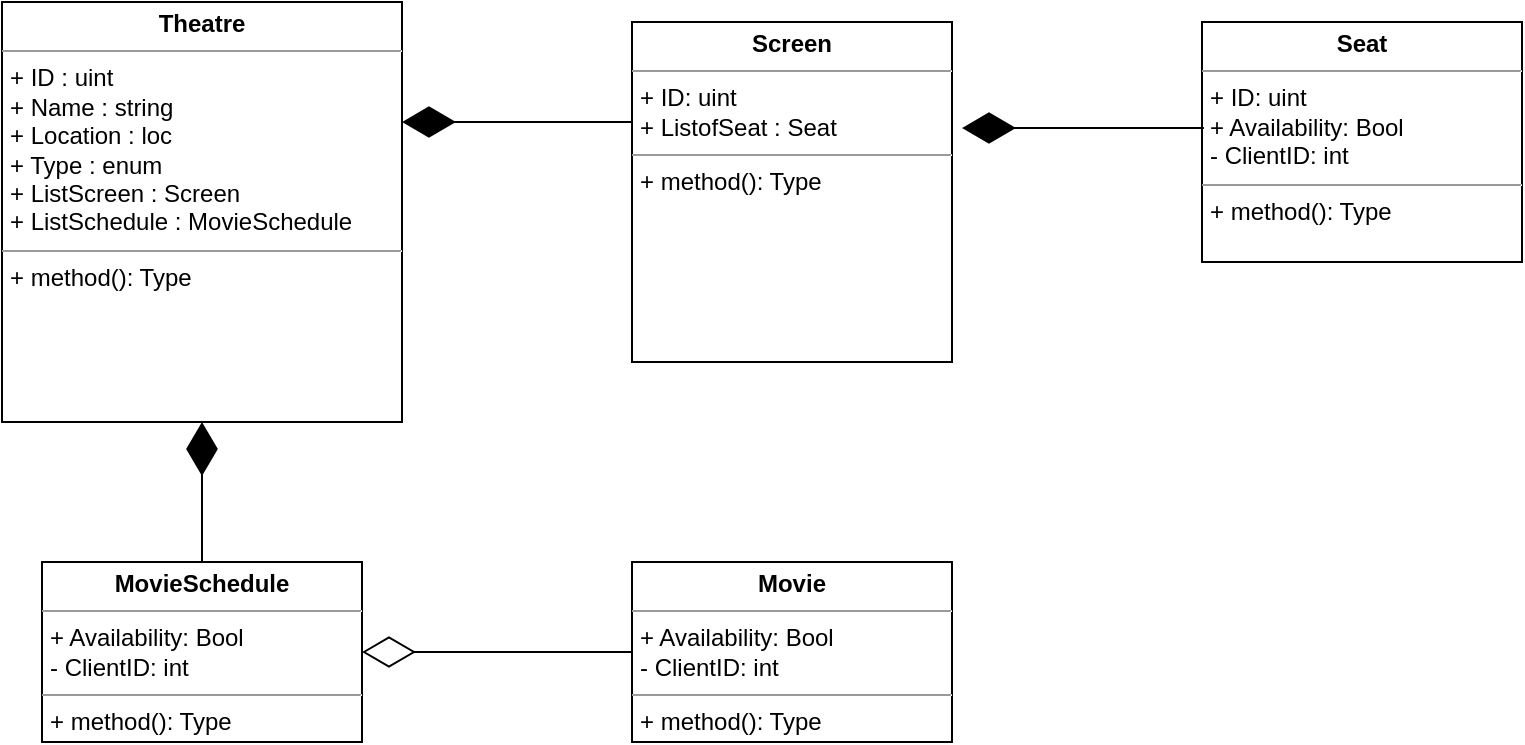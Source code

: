 <mxfile version="21.2.3" type="device">
  <diagram name="Page-1" id="c4acf3e9-155e-7222-9cf6-157b1a14988f">
    <mxGraphModel dx="1434" dy="1896" grid="1" gridSize="10" guides="1" tooltips="1" connect="1" arrows="1" fold="1" page="1" pageScale="1" pageWidth="850" pageHeight="1100" background="none" math="0" shadow="0">
      <root>
        <mxCell id="0" />
        <mxCell id="1" parent="0" />
        <mxCell id="wnnIdokzic-47sQOdaia-4" value="" style="endArrow=diamondThin;endFill=1;endSize=24;html=1;rounded=0;entryX=1;entryY=0.5;entryDx=0;entryDy=0;exitX=0.019;exitY=0.294;exitDx=0;exitDy=0;exitPerimeter=0;" edge="1" parent="1" source="wnnIdokzic-47sQOdaia-5">
          <mxGeometry width="160" relative="1" as="geometry">
            <mxPoint x="350" y="-500" as="sourcePoint" />
            <mxPoint x="240" y="-500" as="targetPoint" />
          </mxGeometry>
        </mxCell>
        <mxCell id="wnnIdokzic-47sQOdaia-5" value="&lt;p style=&quot;margin:0px;margin-top:4px;text-align:center;&quot;&gt;&lt;b&gt;Screen&lt;/b&gt;&lt;/p&gt;&lt;hr size=&quot;1&quot;&gt;&lt;p style=&quot;margin:0px;margin-left:4px;&quot;&gt;+ ID: uint&lt;br&gt;+ ListofSeat : Seat&lt;/p&gt;&lt;hr size=&quot;1&quot;&gt;&lt;p style=&quot;margin:0px;margin-left:4px;&quot;&gt;+ method(): Type&lt;/p&gt;" style="verticalAlign=top;align=left;overflow=fill;fontSize=12;fontFamily=Helvetica;html=1;whiteSpace=wrap;" vertex="1" parent="1">
          <mxGeometry x="355" y="-550" width="160" height="170" as="geometry" />
        </mxCell>
        <mxCell id="wnnIdokzic-47sQOdaia-6" value="&lt;p style=&quot;margin:0px;margin-top:4px;text-align:center;&quot;&gt;&lt;b&gt;Theatre&lt;/b&gt;&lt;/p&gt;&lt;hr size=&quot;1&quot;&gt;&lt;p style=&quot;margin:0px;margin-left:4px;&quot;&gt;+ ID : uint&lt;br&gt;+ Name : string&lt;br&gt;+ Location : loc&lt;/p&gt;&lt;p style=&quot;margin:0px;margin-left:4px;&quot;&gt;+ Type : enum&lt;br&gt;+ ListScreen : Screen&lt;br&gt;+ ListSchedule : MovieSchedule&lt;/p&gt;&lt;hr size=&quot;1&quot;&gt;&lt;p style=&quot;margin:0px;margin-left:4px;&quot;&gt;+ method(): Type&lt;/p&gt;" style="verticalAlign=top;align=left;overflow=fill;fontSize=12;fontFamily=Helvetica;html=1;whiteSpace=wrap;" vertex="1" parent="1">
          <mxGeometry x="40" y="-560" width="200" height="210" as="geometry" />
        </mxCell>
        <mxCell id="wnnIdokzic-47sQOdaia-7" value="&lt;p style=&quot;margin:0px;margin-top:4px;text-align:center;&quot;&gt;&lt;b&gt;Seat&lt;/b&gt;&lt;/p&gt;&lt;hr size=&quot;1&quot;&gt;&lt;p style=&quot;margin:0px;margin-left:4px;&quot;&gt;+ ID: uint&lt;br&gt;+ Availability: Bool&lt;br&gt;- ClientID: int&amp;nbsp;&lt;/p&gt;&lt;hr size=&quot;1&quot;&gt;&lt;p style=&quot;margin:0px;margin-left:4px;&quot;&gt;+ method(): Type&lt;/p&gt;" style="verticalAlign=top;align=left;overflow=fill;fontSize=12;fontFamily=Helvetica;html=1;whiteSpace=wrap;" vertex="1" parent="1">
          <mxGeometry x="640" y="-550" width="160" height="120" as="geometry" />
        </mxCell>
        <mxCell id="wnnIdokzic-47sQOdaia-8" value="" style="endArrow=diamondThin;endFill=1;endSize=24;html=1;rounded=0;exitX=0.006;exitY=0.442;exitDx=0;exitDy=0;exitPerimeter=0;" edge="1" parent="1" source="wnnIdokzic-47sQOdaia-7">
          <mxGeometry width="160" relative="1" as="geometry">
            <mxPoint x="636" y="-500" as="sourcePoint" />
            <mxPoint x="520" y="-497" as="targetPoint" />
          </mxGeometry>
        </mxCell>
        <mxCell id="wnnIdokzic-47sQOdaia-9" value="&lt;p style=&quot;margin:0px;margin-top:4px;text-align:center;&quot;&gt;&lt;b&gt;Movie&lt;/b&gt;&lt;/p&gt;&lt;hr size=&quot;1&quot;&gt;&lt;p style=&quot;margin:0px;margin-left:4px;&quot;&gt;+ Availability: Bool&lt;br&gt;- ClientID: int&amp;nbsp;&lt;/p&gt;&lt;hr size=&quot;1&quot;&gt;&lt;p style=&quot;margin:0px;margin-left:4px;&quot;&gt;+ method(): Type&lt;/p&gt;" style="verticalAlign=top;align=left;overflow=fill;fontSize=12;fontFamily=Helvetica;html=1;whiteSpace=wrap;" vertex="1" parent="1">
          <mxGeometry x="355" y="-280" width="160" height="90" as="geometry" />
        </mxCell>
        <mxCell id="wnnIdokzic-47sQOdaia-10" value="&lt;p style=&quot;margin:0px;margin-top:4px;text-align:center;&quot;&gt;&lt;b&gt;MovieSchedule&lt;/b&gt;&lt;/p&gt;&lt;hr size=&quot;1&quot;&gt;&lt;p style=&quot;margin:0px;margin-left:4px;&quot;&gt;+ Availability: Bool&lt;br&gt;- ClientID: int&amp;nbsp;&lt;/p&gt;&lt;hr size=&quot;1&quot;&gt;&lt;p style=&quot;margin:0px;margin-left:4px;&quot;&gt;+ method(): Type&lt;/p&gt;" style="verticalAlign=top;align=left;overflow=fill;fontSize=12;fontFamily=Helvetica;html=1;whiteSpace=wrap;" vertex="1" parent="1">
          <mxGeometry x="60" y="-280" width="160" height="90" as="geometry" />
        </mxCell>
        <mxCell id="wnnIdokzic-47sQOdaia-11" value="" style="endArrow=diamondThin;endFill=1;endSize=24;html=1;rounded=0;exitX=0.5;exitY=0;exitDx=0;exitDy=0;entryX=0.5;entryY=1;entryDx=0;entryDy=0;" edge="1" parent="1" source="wnnIdokzic-47sQOdaia-10" target="wnnIdokzic-47sQOdaia-6">
          <mxGeometry width="160" relative="1" as="geometry">
            <mxPoint x="340" y="-390" as="sourcePoint" />
            <mxPoint x="500" y="-390" as="targetPoint" />
          </mxGeometry>
        </mxCell>
        <mxCell id="wnnIdokzic-47sQOdaia-12" value="" style="endArrow=diamondThin;endFill=0;endSize=24;html=1;rounded=0;exitX=0;exitY=0.5;exitDx=0;exitDy=0;entryX=1;entryY=0.5;entryDx=0;entryDy=0;" edge="1" parent="1" source="wnnIdokzic-47sQOdaia-9" target="wnnIdokzic-47sQOdaia-10">
          <mxGeometry width="160" relative="1" as="geometry">
            <mxPoint x="340" y="-410" as="sourcePoint" />
            <mxPoint x="500" y="-410" as="targetPoint" />
          </mxGeometry>
        </mxCell>
      </root>
    </mxGraphModel>
  </diagram>
</mxfile>
